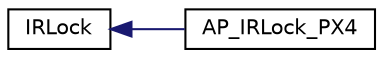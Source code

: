 digraph "Graphical Class Hierarchy"
{
 // INTERACTIVE_SVG=YES
  edge [fontname="Helvetica",fontsize="10",labelfontname="Helvetica",labelfontsize="10"];
  node [fontname="Helvetica",fontsize="10",shape=record];
  rankdir="LR";
  Node1 [label="IRLock",height=0.2,width=0.4,color="black", fillcolor="white", style="filled",URL="$classIRLock.html"];
  Node1 -> Node2 [dir="back",color="midnightblue",fontsize="10",style="solid",fontname="Helvetica"];
  Node2 [label="AP_IRLock_PX4",height=0.2,width=0.4,color="black", fillcolor="white", style="filled",URL="$classAP__IRLock__PX4.html"];
}

